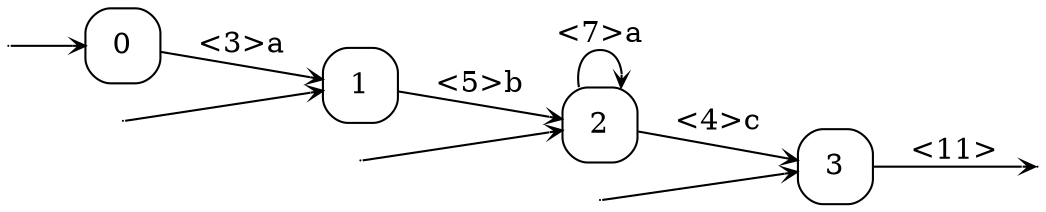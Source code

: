 digraph
{
  vcsn_context = "lal_char(abc)_z"
  rankdir = LR
  edge [arrowhead = vee, arrowsize = .6]
  {
    node [shape = point, width = 0]
    I0
    I1
    I2
    I3
    F3
  }
  {
    node [shape = circle, style = rounded, width = 0.5]
    0 [label = "0", shape = box]
    1 [label = "1", shape = box]
    2 [label = "2", shape = box]
    3 [label = "3", shape = box]
  }
  I0 -> 0
  I1 -> 1
  I2 -> 2
  I3 -> 3
  0 -> 1 [label = "<3>a"]
  1 -> 2 [label = "<5>b"]
  2 -> 2 [label = "<7>a"]
  2 -> 3 [label = "<4>c"]
  3 -> F3 [label = "<11>"]
}
